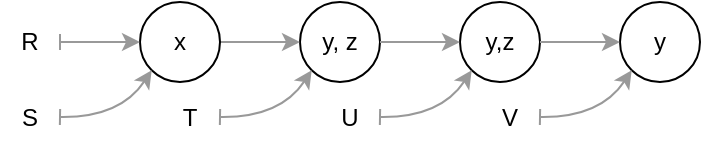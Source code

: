 <mxfile><diagram id="8tVlj8_ikQav1VzUQyvB" name="Page-1"><mxGraphModel dx="686" dy="549" grid="1" gridSize="10" guides="1" tooltips="1" connect="1" arrows="1" fold="1" page="1" pageScale="1" pageWidth="1100" pageHeight="850" math="0" shadow="0"><root><mxCell id="0"/><mxCell id="1" parent="0"/><mxCell id="2" value="y, z" style="ellipse;whiteSpace=wrap;html=1;aspect=fixed;" parent="1" vertex="1"><mxGeometry x="480" y="320" width="40" height="40" as="geometry"/></mxCell><mxCell id="3" style="edgeStyle=none;html=1;exitX=1;exitY=0.5;exitDx=0;exitDy=0;entryX=0;entryY=0.5;entryDx=0;entryDy=0;strokeColor=#999999;" parent="1" source="4" target="2" edge="1"><mxGeometry relative="1" as="geometry"/></mxCell><mxCell id="4" value="x" style="ellipse;whiteSpace=wrap;html=1;aspect=fixed;" parent="1" vertex="1"><mxGeometry x="400" y="320" width="40" height="40" as="geometry"/></mxCell><mxCell id="5" style="edgeStyle=none;html=1;exitX=1;exitY=0.5;exitDx=0;exitDy=0;entryX=0;entryY=0.5;entryDx=0;entryDy=0;strokeColor=#999999;startArrow=baseDash;startFill=0;fillColor=#f5f5f5;" parent="1" source="6" target="4" edge="1"><mxGeometry relative="1" as="geometry"/></mxCell><mxCell id="6" value="R" style="text;html=1;strokeColor=none;fillColor=none;align=center;verticalAlign=middle;whiteSpace=wrap;rounded=0;fontColor=#000000;" parent="1" vertex="1"><mxGeometry x="330" y="322.5" width="30" height="35" as="geometry"/></mxCell><mxCell id="7" value="S" style="text;html=1;strokeColor=none;fillColor=none;align=center;verticalAlign=middle;whiteSpace=wrap;rounded=0;fontColor=#000000;" parent="1" vertex="1"><mxGeometry x="330" y="360" width="30" height="35" as="geometry"/></mxCell><mxCell id="8" value="T" style="text;html=1;strokeColor=none;fillColor=none;align=center;verticalAlign=middle;whiteSpace=wrap;rounded=0;fontColor=#000000;" parent="1" vertex="1"><mxGeometry x="410" y="360" width="30" height="35" as="geometry"/></mxCell><mxCell id="9" value="" style="curved=1;endArrow=classic;html=1;entryX=0;entryY=1;entryDx=0;entryDy=0;exitX=1;exitY=0.5;exitDx=0;exitDy=0;strokeColor=#999999;startArrow=baseDash;startFill=0;fillColor=#f5f5f5;" parent="1" source="8" target="2" edge="1"><mxGeometry width="50" height="50" relative="1" as="geometry"><mxPoint x="430" y="370" as="sourcePoint"/><mxPoint x="480" y="320" as="targetPoint"/><Array as="points"><mxPoint x="470" y="378"/></Array></mxGeometry></mxCell><mxCell id="10" value="" style="curved=1;endArrow=classic;html=1;entryX=0;entryY=1;entryDx=0;entryDy=0;exitX=1;exitY=0.5;exitDx=0;exitDy=0;fontColor=#FF6666;strokeColor=#999999;startArrow=baseDash;startFill=0;fillColor=#f5f5f5;" parent="1" source="7" target="4" edge="1"><mxGeometry width="50" height="50" relative="1" as="geometry"><mxPoint x="440" y="390" as="sourcePoint"/><mxPoint x="490" y="340" as="targetPoint"/><Array as="points"><mxPoint x="390" y="378"/></Array></mxGeometry></mxCell><mxCell id="22" value="U" style="text;html=1;strokeColor=none;fillColor=none;align=center;verticalAlign=middle;whiteSpace=wrap;rounded=0;fontColor=#000000;" parent="1" vertex="1"><mxGeometry x="490" y="360" width="30" height="35" as="geometry"/></mxCell><mxCell id="23" value="V" style="text;html=1;strokeColor=none;fillColor=none;align=center;verticalAlign=middle;whiteSpace=wrap;rounded=0;fontColor=#000000;" parent="1" vertex="1"><mxGeometry x="570" y="360" width="30" height="35" as="geometry"/></mxCell><mxCell id="24" value="y,z" style="ellipse;whiteSpace=wrap;html=1;aspect=fixed;" parent="1" vertex="1"><mxGeometry x="560" y="320" width="40" height="40" as="geometry"/></mxCell><mxCell id="25" value="y" style="ellipse;whiteSpace=wrap;html=1;aspect=fixed;" parent="1" vertex="1"><mxGeometry x="640" y="320" width="40" height="40" as="geometry"/></mxCell><mxCell id="26" style="edgeStyle=none;html=1;exitX=1;exitY=0.5;exitDx=0;exitDy=0;entryX=0;entryY=0.5;entryDx=0;entryDy=0;strokeColor=#999999;" parent="1" source="2" target="24" edge="1"><mxGeometry relative="1" as="geometry"><mxPoint x="450" y="350" as="sourcePoint"/><mxPoint x="490" y="350" as="targetPoint"/></mxGeometry></mxCell><mxCell id="27" style="edgeStyle=none;html=1;exitX=1;exitY=0.5;exitDx=0;exitDy=0;entryX=0;entryY=0.5;entryDx=0;entryDy=0;strokeColor=#999999;" parent="1" source="24" target="25" edge="1"><mxGeometry relative="1" as="geometry"><mxPoint x="460" y="360" as="sourcePoint"/><mxPoint x="500" y="360" as="targetPoint"/></mxGeometry></mxCell><mxCell id="28" value="" style="curved=1;endArrow=classic;html=1;entryX=0;entryY=1;entryDx=0;entryDy=0;exitX=1;exitY=0.5;exitDx=0;exitDy=0;strokeColor=#999999;startArrow=baseDash;startFill=0;fillColor=#f5f5f5;" parent="1" source="22" target="24" edge="1"><mxGeometry width="50" height="50" relative="1" as="geometry"><mxPoint x="450" y="387.5" as="sourcePoint"/><mxPoint x="495.858" y="364.142" as="targetPoint"/><Array as="points"><mxPoint x="550" y="378"/></Array></mxGeometry></mxCell><mxCell id="29" value="" style="curved=1;endArrow=classic;html=1;entryX=0;entryY=1;entryDx=0;entryDy=0;exitX=1;exitY=0.5;exitDx=0;exitDy=0;strokeColor=#999999;startArrow=baseDash;startFill=0;fillColor=#f5f5f5;" parent="1" source="23" target="25" edge="1"><mxGeometry width="50" height="50" relative="1" as="geometry"><mxPoint x="610" y="418.36" as="sourcePoint"/><mxPoint x="655.858" y="395.002" as="targetPoint"/><Array as="points"><mxPoint x="630" y="378"/></Array></mxGeometry></mxCell></root></mxGraphModel></diagram></mxfile>